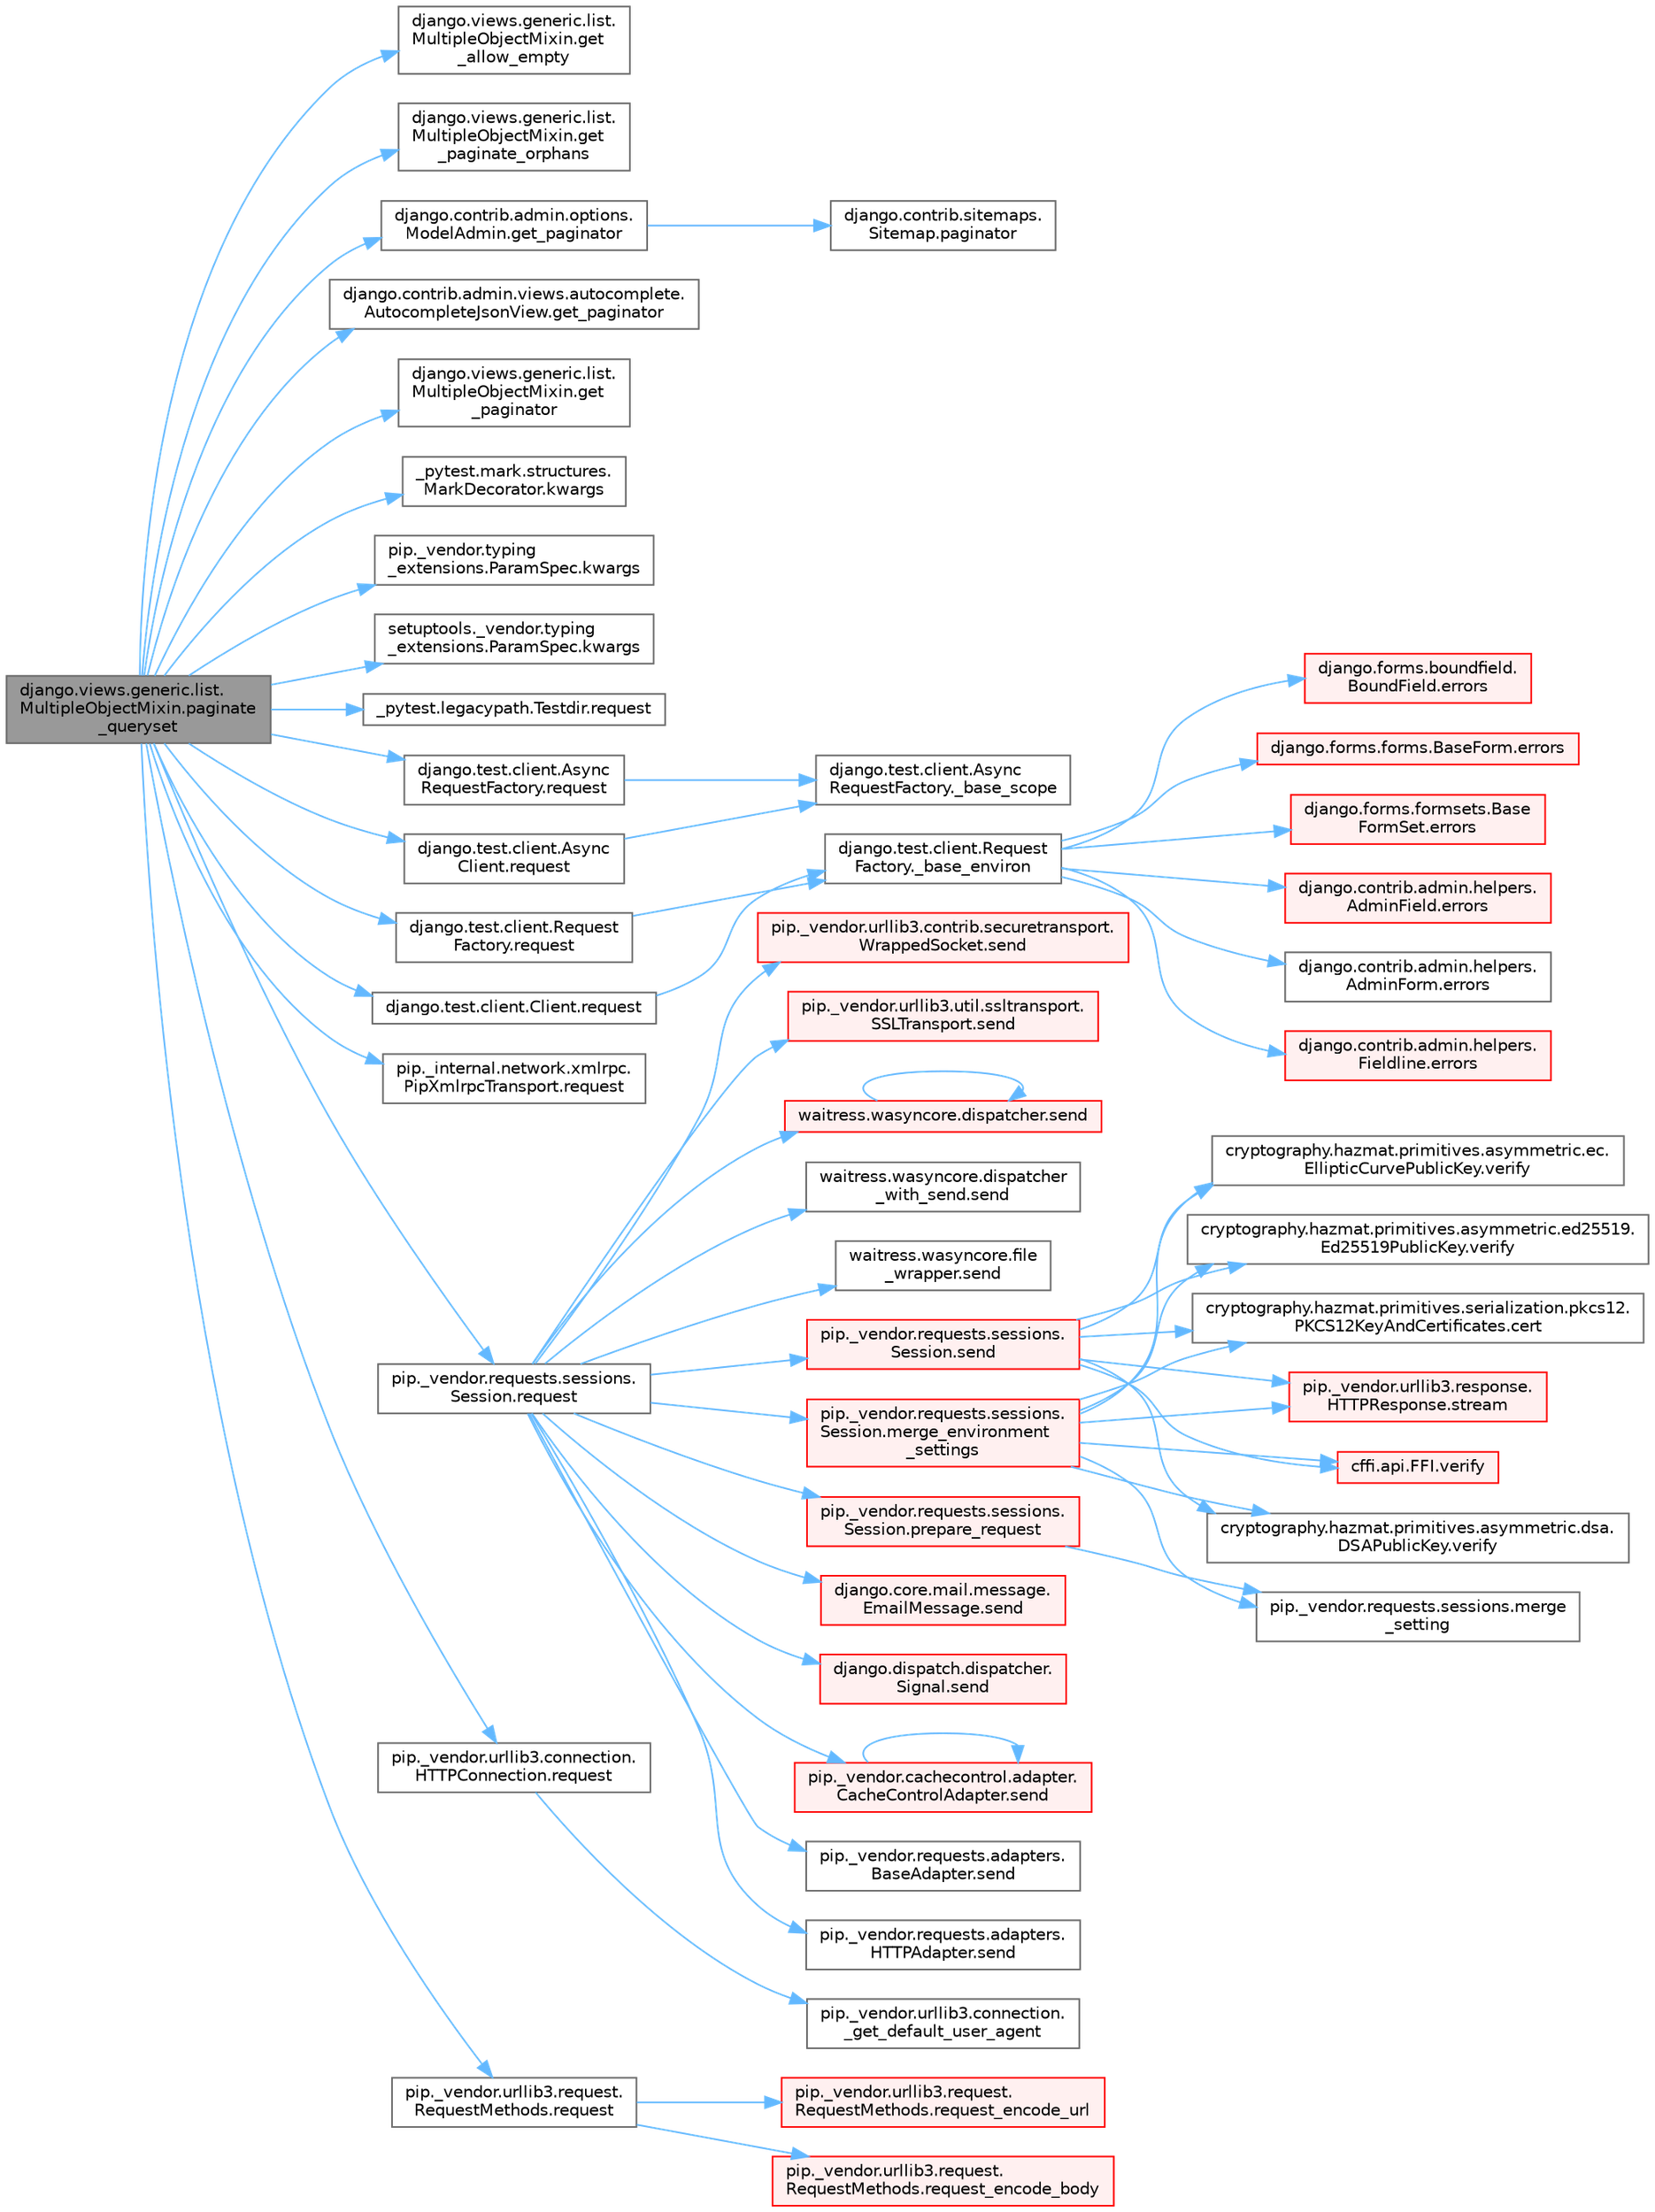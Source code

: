digraph "django.views.generic.list.MultipleObjectMixin.paginate_queryset"
{
 // LATEX_PDF_SIZE
  bgcolor="transparent";
  edge [fontname=Helvetica,fontsize=10,labelfontname=Helvetica,labelfontsize=10];
  node [fontname=Helvetica,fontsize=10,shape=box,height=0.2,width=0.4];
  rankdir="LR";
  Node1 [id="Node000001",label="django.views.generic.list.\lMultipleObjectMixin.paginate\l_queryset",height=0.2,width=0.4,color="gray40", fillcolor="grey60", style="filled", fontcolor="black",tooltip=" "];
  Node1 -> Node2 [id="edge1_Node000001_Node000002",color="steelblue1",style="solid",tooltip=" "];
  Node2 [id="Node000002",label="django.views.generic.list.\lMultipleObjectMixin.get\l_allow_empty",height=0.2,width=0.4,color="grey40", fillcolor="white", style="filled",URL="$classdjango_1_1views_1_1generic_1_1list_1_1_multiple_object_mixin.html#a347b703be63d88adfc30295fa8d27182",tooltip=" "];
  Node1 -> Node3 [id="edge2_Node000001_Node000003",color="steelblue1",style="solid",tooltip=" "];
  Node3 [id="Node000003",label="django.views.generic.list.\lMultipleObjectMixin.get\l_paginate_orphans",height=0.2,width=0.4,color="grey40", fillcolor="white", style="filled",URL="$classdjango_1_1views_1_1generic_1_1list_1_1_multiple_object_mixin.html#a9b29732df5cba430f75b0ce5f8449d1d",tooltip=" "];
  Node1 -> Node4 [id="edge3_Node000001_Node000004",color="steelblue1",style="solid",tooltip=" "];
  Node4 [id="Node000004",label="django.contrib.admin.options.\lModelAdmin.get_paginator",height=0.2,width=0.4,color="grey40", fillcolor="white", style="filled",URL="$classdjango_1_1contrib_1_1admin_1_1options_1_1_model_admin.html#af0baa800aefec17a85de91d1ec308c94",tooltip=" "];
  Node4 -> Node5 [id="edge4_Node000004_Node000005",color="steelblue1",style="solid",tooltip=" "];
  Node5 [id="Node000005",label="django.contrib.sitemaps.\lSitemap.paginator",height=0.2,width=0.4,color="grey40", fillcolor="white", style="filled",URL="$classdjango_1_1contrib_1_1sitemaps_1_1_sitemap.html#a92775c7d185899cbcc584b9256a82ca2",tooltip=" "];
  Node1 -> Node6 [id="edge5_Node000001_Node000006",color="steelblue1",style="solid",tooltip=" "];
  Node6 [id="Node000006",label="django.contrib.admin.views.autocomplete.\lAutocompleteJsonView.get_paginator",height=0.2,width=0.4,color="grey40", fillcolor="white", style="filled",URL="$classdjango_1_1contrib_1_1admin_1_1views_1_1autocomplete_1_1_autocomplete_json_view.html#a65f877a5406331aac3cfc7ea79f8114b",tooltip=" "];
  Node1 -> Node7 [id="edge6_Node000001_Node000007",color="steelblue1",style="solid",tooltip=" "];
  Node7 [id="Node000007",label="django.views.generic.list.\lMultipleObjectMixin.get\l_paginator",height=0.2,width=0.4,color="grey40", fillcolor="white", style="filled",URL="$classdjango_1_1views_1_1generic_1_1list_1_1_multiple_object_mixin.html#a07aec30da7ba8533f61c7097862b7378",tooltip=" "];
  Node1 -> Node8 [id="edge7_Node000001_Node000008",color="steelblue1",style="solid",tooltip=" "];
  Node8 [id="Node000008",label="_pytest.mark.structures.\lMarkDecorator.kwargs",height=0.2,width=0.4,color="grey40", fillcolor="white", style="filled",URL="$class__pytest_1_1mark_1_1structures_1_1_mark_decorator.html#a07868e83e39f7b31121b611e3627a77c",tooltip=" "];
  Node1 -> Node9 [id="edge8_Node000001_Node000009",color="steelblue1",style="solid",tooltip=" "];
  Node9 [id="Node000009",label="pip._vendor.typing\l_extensions.ParamSpec.kwargs",height=0.2,width=0.4,color="grey40", fillcolor="white", style="filled",URL="$classpip_1_1__vendor_1_1typing__extensions_1_1_param_spec.html#a7533d6714916929b5b3c9ba8f94f1f90",tooltip=" "];
  Node1 -> Node10 [id="edge9_Node000001_Node000010",color="steelblue1",style="solid",tooltip=" "];
  Node10 [id="Node000010",label="setuptools._vendor.typing\l_extensions.ParamSpec.kwargs",height=0.2,width=0.4,color="grey40", fillcolor="white", style="filled",URL="$classsetuptools_1_1__vendor_1_1typing__extensions_1_1_param_spec.html#a3ffadc8575bdbfca5ad02298256b6213",tooltip=" "];
  Node1 -> Node11 [id="edge10_Node000001_Node000011",color="steelblue1",style="solid",tooltip=" "];
  Node11 [id="Node000011",label="_pytest.legacypath.Testdir.request",height=0.2,width=0.4,color="grey40", fillcolor="white", style="filled",URL="$class__pytest_1_1legacypath_1_1_testdir.html#a0e10c900efcd764da85254119e4d64c4",tooltip=" "];
  Node1 -> Node12 [id="edge11_Node000001_Node000012",color="steelblue1",style="solid",tooltip=" "];
  Node12 [id="Node000012",label="django.test.client.Async\lClient.request",height=0.2,width=0.4,color="grey40", fillcolor="white", style="filled",URL="$classdjango_1_1test_1_1client_1_1_async_client.html#a891cc2f6b81dcf3583bbbde8d21a713a",tooltip=" "];
  Node12 -> Node13 [id="edge12_Node000012_Node000013",color="steelblue1",style="solid",tooltip=" "];
  Node13 [id="Node000013",label="django.test.client.Async\lRequestFactory._base_scope",height=0.2,width=0.4,color="grey40", fillcolor="white", style="filled",URL="$classdjango_1_1test_1_1client_1_1_async_request_factory.html#a0e43cc21668d0a42c46524d5116d8654",tooltip=" "];
  Node1 -> Node14 [id="edge13_Node000001_Node000014",color="steelblue1",style="solid",tooltip=" "];
  Node14 [id="Node000014",label="django.test.client.Async\lRequestFactory.request",height=0.2,width=0.4,color="grey40", fillcolor="white", style="filled",URL="$classdjango_1_1test_1_1client_1_1_async_request_factory.html#aab026845547a4c2d9203b8710b90f6cd",tooltip=" "];
  Node14 -> Node13 [id="edge14_Node000014_Node000013",color="steelblue1",style="solid",tooltip=" "];
  Node1 -> Node15 [id="edge15_Node000001_Node000015",color="steelblue1",style="solid",tooltip=" "];
  Node15 [id="Node000015",label="django.test.client.Client.request",height=0.2,width=0.4,color="grey40", fillcolor="white", style="filled",URL="$classdjango_1_1test_1_1client_1_1_client.html#a2f51c5251142ab6503937051936e33fa",tooltip=" "];
  Node15 -> Node16 [id="edge16_Node000015_Node000016",color="steelblue1",style="solid",tooltip=" "];
  Node16 [id="Node000016",label="django.test.client.Request\lFactory._base_environ",height=0.2,width=0.4,color="grey40", fillcolor="white", style="filled",URL="$classdjango_1_1test_1_1client_1_1_request_factory.html#ab650654b992f4e9fc9e30bd0442973c1",tooltip=" "];
  Node16 -> Node17 [id="edge17_Node000016_Node000017",color="steelblue1",style="solid",tooltip=" "];
  Node17 [id="Node000017",label="django.contrib.admin.helpers.\lAdminField.errors",height=0.2,width=0.4,color="red", fillcolor="#FFF0F0", style="filled",URL="$classdjango_1_1contrib_1_1admin_1_1helpers_1_1_admin_field.html#a2ed7041739e06b7ebeb076401379c675",tooltip=" "];
  Node16 -> Node1819 [id="edge18_Node000016_Node001819",color="steelblue1",style="solid",tooltip=" "];
  Node1819 [id="Node001819",label="django.contrib.admin.helpers.\lAdminForm.errors",height=0.2,width=0.4,color="grey40", fillcolor="white", style="filled",URL="$classdjango_1_1contrib_1_1admin_1_1helpers_1_1_admin_form.html#a3ccc9540a232de721c24f95c26a2b34a",tooltip=" "];
  Node16 -> Node1820 [id="edge19_Node000016_Node001820",color="steelblue1",style="solid",tooltip=" "];
  Node1820 [id="Node001820",label="django.contrib.admin.helpers.\lFieldline.errors",height=0.2,width=0.4,color="red", fillcolor="#FFF0F0", style="filled",URL="$classdjango_1_1contrib_1_1admin_1_1helpers_1_1_fieldline.html#ac0094313ce4b91212414f914a381499d",tooltip=" "];
  Node16 -> Node1821 [id="edge20_Node000016_Node001821",color="steelblue1",style="solid",tooltip=" "];
  Node1821 [id="Node001821",label="django.forms.boundfield.\lBoundField.errors",height=0.2,width=0.4,color="red", fillcolor="#FFF0F0", style="filled",URL="$classdjango_1_1forms_1_1boundfield_1_1_bound_field.html#a47569da22ccdcdd1bb15a2506a0a5f6e",tooltip=" "];
  Node16 -> Node1822 [id="edge21_Node000016_Node001822",color="steelblue1",style="solid",tooltip=" "];
  Node1822 [id="Node001822",label="django.forms.forms.BaseForm.errors",height=0.2,width=0.4,color="red", fillcolor="#FFF0F0", style="filled",URL="$classdjango_1_1forms_1_1forms_1_1_base_form.html#aca47cb75eb6c321d1c429b33eca94d49",tooltip=" "];
  Node16 -> Node1907 [id="edge22_Node000016_Node001907",color="steelblue1",style="solid",tooltip=" "];
  Node1907 [id="Node001907",label="django.forms.formsets.Base\lFormSet.errors",height=0.2,width=0.4,color="red", fillcolor="#FFF0F0", style="filled",URL="$classdjango_1_1forms_1_1formsets_1_1_base_form_set.html#a9e249e2240c3ae2775249e3d3da42020",tooltip=" "];
  Node1 -> Node478 [id="edge23_Node000001_Node000478",color="steelblue1",style="solid",tooltip=" "];
  Node478 [id="Node000478",label="django.test.client.Request\lFactory.request",height=0.2,width=0.4,color="grey40", fillcolor="white", style="filled",URL="$classdjango_1_1test_1_1client_1_1_request_factory.html#adae411ab0df6839c5364b647e4dc63ad",tooltip=" "];
  Node478 -> Node16 [id="edge24_Node000478_Node000016",color="steelblue1",style="solid",tooltip=" "];
  Node1 -> Node479 [id="edge25_Node000001_Node000479",color="steelblue1",style="solid",tooltip=" "];
  Node479 [id="Node000479",label="pip._internal.network.xmlrpc.\lPipXmlrpcTransport.request",height=0.2,width=0.4,color="grey40", fillcolor="white", style="filled",URL="$classpip_1_1__internal_1_1network_1_1xmlrpc_1_1_pip_xmlrpc_transport.html#a91d1ed180fbf8bcc25f6747a72614c5f",tooltip=" "];
  Node1 -> Node480 [id="edge26_Node000001_Node000480",color="steelblue1",style="solid",tooltip=" "];
  Node480 [id="Node000480",label="pip._vendor.requests.sessions.\lSession.request",height=0.2,width=0.4,color="grey40", fillcolor="white", style="filled",URL="$classpip_1_1__vendor_1_1requests_1_1sessions_1_1_session.html#a3dddfa16e93faa1a1a553936d913482b",tooltip=" "];
  Node480 -> Node481 [id="edge27_Node000480_Node000481",color="steelblue1",style="solid",tooltip=" "];
  Node481 [id="Node000481",label="pip._vendor.requests.sessions.\lSession.merge_environment\l_settings",height=0.2,width=0.4,color="red", fillcolor="#FFF0F0", style="filled",URL="$classpip_1_1__vendor_1_1requests_1_1sessions_1_1_session.html#a1bbc07ae0fd8434a0ae651e3eb482be0",tooltip=" "];
  Node481 -> Node482 [id="edge28_Node000481_Node000482",color="steelblue1",style="solid",tooltip=" "];
  Node482 [id="Node000482",label="cryptography.hazmat.primitives.serialization.pkcs12.\lPKCS12KeyAndCertificates.cert",height=0.2,width=0.4,color="grey40", fillcolor="white", style="filled",URL="$classcryptography_1_1hazmat_1_1primitives_1_1serialization_1_1pkcs12_1_1_p_k_c_s12_key_and_certificates.html#a7a1d98fee8ed8175805ab085c9ecb5e0",tooltip=" "];
  Node481 -> Node483 [id="edge29_Node000481_Node000483",color="steelblue1",style="solid",tooltip=" "];
  Node483 [id="Node000483",label="pip._vendor.requests.sessions.merge\l_setting",height=0.2,width=0.4,color="grey40", fillcolor="white", style="filled",URL="$namespacepip_1_1__vendor_1_1requests_1_1sessions.html#a2ff5e46d93c274334e41f4544e9eda84",tooltip=" "];
  Node481 -> Node211 [id="edge30_Node000481_Node000211",color="steelblue1",style="solid",tooltip=" "];
  Node211 [id="Node000211",label="pip._vendor.urllib3.response.\lHTTPResponse.stream",height=0.2,width=0.4,color="red", fillcolor="#FFF0F0", style="filled",URL="$classpip_1_1__vendor_1_1urllib3_1_1response_1_1_h_t_t_p_response.html#a8d802b25f09dd341838a1d631ffc4f62",tooltip=" "];
  Node481 -> Node484 [id="edge31_Node000481_Node000484",color="steelblue1",style="solid",tooltip=" "];
  Node484 [id="Node000484",label="cffi.api.FFI.verify",height=0.2,width=0.4,color="red", fillcolor="#FFF0F0", style="filled",URL="$classcffi_1_1api_1_1_f_f_i.html#ac05cd4cf779cb85543c4cd5fa8a6d333",tooltip=" "];
  Node481 -> Node486 [id="edge32_Node000481_Node000486",color="steelblue1",style="solid",tooltip=" "];
  Node486 [id="Node000486",label="cryptography.hazmat.primitives.asymmetric.dsa.\lDSAPublicKey.verify",height=0.2,width=0.4,color="grey40", fillcolor="white", style="filled",URL="$classcryptography_1_1hazmat_1_1primitives_1_1asymmetric_1_1dsa_1_1_d_s_a_public_key.html#ad0552a7e074dda3d2486b6e918cfc9d8",tooltip=" "];
  Node481 -> Node487 [id="edge33_Node000481_Node000487",color="steelblue1",style="solid",tooltip=" "];
  Node487 [id="Node000487",label="cryptography.hazmat.primitives.asymmetric.ec.\lEllipticCurvePublicKey.verify",height=0.2,width=0.4,color="grey40", fillcolor="white", style="filled",URL="$classcryptography_1_1hazmat_1_1primitives_1_1asymmetric_1_1ec_1_1_elliptic_curve_public_key.html#a7f75c00034242b7ae917b567db16bf60",tooltip=" "];
  Node481 -> Node488 [id="edge34_Node000481_Node000488",color="steelblue1",style="solid",tooltip=" "];
  Node488 [id="Node000488",label="cryptography.hazmat.primitives.asymmetric.ed25519.\lEd25519PublicKey.verify",height=0.2,width=0.4,color="grey40", fillcolor="white", style="filled",URL="$classcryptography_1_1hazmat_1_1primitives_1_1asymmetric_1_1ed25519_1_1_ed25519_public_key.html#a23d01b9908cadb1f6765bd6792371c80",tooltip=" "];
  Node480 -> Node4448 [id="edge35_Node000480_Node004448",color="steelblue1",style="solid",tooltip=" "];
  Node4448 [id="Node004448",label="pip._vendor.requests.sessions.\lSession.prepare_request",height=0.2,width=0.4,color="red", fillcolor="#FFF0F0", style="filled",URL="$classpip_1_1__vendor_1_1requests_1_1sessions_1_1_session.html#a486c476ce9c610313da438d9fbd53f7b",tooltip=" "];
  Node4448 -> Node483 [id="edge36_Node004448_Node000483",color="steelblue1",style="solid",tooltip=" "];
  Node480 -> Node4324 [id="edge37_Node000480_Node004324",color="steelblue1",style="solid",tooltip=" "];
  Node4324 [id="Node004324",label="django.core.mail.message.\lEmailMessage.send",height=0.2,width=0.4,color="red", fillcolor="#FFF0F0", style="filled",URL="$classdjango_1_1core_1_1mail_1_1message_1_1_email_message.html#a18fd6d168e6aa27742a4057b4ab9b439",tooltip=" "];
  Node480 -> Node4328 [id="edge38_Node000480_Node004328",color="steelblue1",style="solid",tooltip=" "];
  Node4328 [id="Node004328",label="django.dispatch.dispatcher.\lSignal.send",height=0.2,width=0.4,color="red", fillcolor="#FFF0F0", style="filled",URL="$classdjango_1_1dispatch_1_1dispatcher_1_1_signal.html#a065269c5c5f8d45e7b902dda3245bdbb",tooltip=" "];
  Node480 -> Node4331 [id="edge39_Node000480_Node004331",color="steelblue1",style="solid",tooltip=" "];
  Node4331 [id="Node004331",label="pip._vendor.cachecontrol.adapter.\lCacheControlAdapter.send",height=0.2,width=0.4,color="red", fillcolor="#FFF0F0", style="filled",URL="$classpip_1_1__vendor_1_1cachecontrol_1_1adapter_1_1_cache_control_adapter.html#a7f846578832fd1a27f921f7466b4d2fa",tooltip=" "];
  Node4331 -> Node4331 [id="edge40_Node004331_Node004331",color="steelblue1",style="solid",tooltip=" "];
  Node480 -> Node4334 [id="edge41_Node000480_Node004334",color="steelblue1",style="solid",tooltip=" "];
  Node4334 [id="Node004334",label="pip._vendor.requests.adapters.\lBaseAdapter.send",height=0.2,width=0.4,color="grey40", fillcolor="white", style="filled",URL="$classpip_1_1__vendor_1_1requests_1_1adapters_1_1_base_adapter.html#a71b96d00d14b1eb64886afb3d5a6e2b0",tooltip=" "];
  Node480 -> Node4335 [id="edge42_Node000480_Node004335",color="steelblue1",style="solid",tooltip=" "];
  Node4335 [id="Node004335",label="pip._vendor.requests.adapters.\lHTTPAdapter.send",height=0.2,width=0.4,color="grey40", fillcolor="white", style="filled",URL="$classpip_1_1__vendor_1_1requests_1_1adapters_1_1_h_t_t_p_adapter.html#aa75dd0f80148babfc8b50bbc9a504e8d",tooltip=" "];
  Node480 -> Node4336 [id="edge43_Node000480_Node004336",color="steelblue1",style="solid",tooltip=" "];
  Node4336 [id="Node004336",label="pip._vendor.requests.sessions.\lSession.send",height=0.2,width=0.4,color="red", fillcolor="#FFF0F0", style="filled",URL="$classpip_1_1__vendor_1_1requests_1_1sessions_1_1_session.html#ac53877008b8d3c6901be36033885124c",tooltip=" "];
  Node4336 -> Node482 [id="edge44_Node004336_Node000482",color="steelblue1",style="solid",tooltip=" "];
  Node4336 -> Node211 [id="edge45_Node004336_Node000211",color="steelblue1",style="solid",tooltip=" "];
  Node4336 -> Node484 [id="edge46_Node004336_Node000484",color="steelblue1",style="solid",tooltip=" "];
  Node4336 -> Node486 [id="edge47_Node004336_Node000486",color="steelblue1",style="solid",tooltip=" "];
  Node4336 -> Node487 [id="edge48_Node004336_Node000487",color="steelblue1",style="solid",tooltip=" "];
  Node4336 -> Node488 [id="edge49_Node004336_Node000488",color="steelblue1",style="solid",tooltip=" "];
  Node480 -> Node4341 [id="edge50_Node000480_Node004341",color="steelblue1",style="solid",tooltip=" "];
  Node4341 [id="Node004341",label="pip._vendor.urllib3.contrib.securetransport.\lWrappedSocket.send",height=0.2,width=0.4,color="red", fillcolor="#FFF0F0", style="filled",URL="$classpip_1_1__vendor_1_1urllib3_1_1contrib_1_1securetransport_1_1_wrapped_socket.html#afefa6637ff2836086372e94b4872b076",tooltip=" "];
  Node480 -> Node4343 [id="edge51_Node000480_Node004343",color="steelblue1",style="solid",tooltip=" "];
  Node4343 [id="Node004343",label="pip._vendor.urllib3.util.ssltransport.\lSSLTransport.send",height=0.2,width=0.4,color="red", fillcolor="#FFF0F0", style="filled",URL="$classpip_1_1__vendor_1_1urllib3_1_1util_1_1ssltransport_1_1_s_s_l_transport.html#ae07b4d8069dbc1dab07b52db5acdb71a",tooltip=" "];
  Node480 -> Node4344 [id="edge52_Node000480_Node004344",color="steelblue1",style="solid",tooltip=" "];
  Node4344 [id="Node004344",label="waitress.wasyncore.dispatcher.send",height=0.2,width=0.4,color="red", fillcolor="#FFF0F0", style="filled",URL="$classwaitress_1_1wasyncore_1_1dispatcher.html#aa36a1d97600508f07138eab0658775c9",tooltip=" "];
  Node4344 -> Node4344 [id="edge53_Node004344_Node004344",color="steelblue1",style="solid",tooltip=" "];
  Node480 -> Node4345 [id="edge54_Node000480_Node004345",color="steelblue1",style="solid",tooltip=" "];
  Node4345 [id="Node004345",label="waitress.wasyncore.dispatcher\l_with_send.send",height=0.2,width=0.4,color="grey40", fillcolor="white", style="filled",URL="$classwaitress_1_1wasyncore_1_1dispatcher__with__send.html#a47052361f8df52adae77154c5ac2e95d",tooltip=" "];
  Node480 -> Node4346 [id="edge55_Node000480_Node004346",color="steelblue1",style="solid",tooltip=" "];
  Node4346 [id="Node004346",label="waitress.wasyncore.file\l_wrapper.send",height=0.2,width=0.4,color="grey40", fillcolor="white", style="filled",URL="$classwaitress_1_1wasyncore_1_1file__wrapper.html#a3db1f84334179b63edb654a8da19820c",tooltip=" "];
  Node1 -> Node993 [id="edge56_Node000001_Node000993",color="steelblue1",style="solid",tooltip=" "];
  Node993 [id="Node000993",label="pip._vendor.urllib3.connection.\lHTTPConnection.request",height=0.2,width=0.4,color="grey40", fillcolor="white", style="filled",URL="$classpip_1_1__vendor_1_1urllib3_1_1connection_1_1_h_t_t_p_connection.html#a67e552c4d242e4169bdf7319269a417f",tooltip=" "];
  Node993 -> Node994 [id="edge57_Node000993_Node000994",color="steelblue1",style="solid",tooltip=" "];
  Node994 [id="Node000994",label="pip._vendor.urllib3.connection.\l_get_default_user_agent",height=0.2,width=0.4,color="grey40", fillcolor="white", style="filled",URL="$namespacepip_1_1__vendor_1_1urllib3_1_1connection.html#a470b189321329d9264e7756710ba9ae2",tooltip=" "];
  Node1 -> Node995 [id="edge58_Node000001_Node000995",color="steelblue1",style="solid",tooltip=" "];
  Node995 [id="Node000995",label="pip._vendor.urllib3.request.\lRequestMethods.request",height=0.2,width=0.4,color="grey40", fillcolor="white", style="filled",URL="$classpip_1_1__vendor_1_1urllib3_1_1request_1_1_request_methods.html#a73541f2f0edc7df7413b043e33c69e7f",tooltip=" "];
  Node995 -> Node996 [id="edge59_Node000995_Node000996",color="steelblue1",style="solid",tooltip=" "];
  Node996 [id="Node000996",label="pip._vendor.urllib3.request.\lRequestMethods.request_encode_body",height=0.2,width=0.4,color="red", fillcolor="#FFF0F0", style="filled",URL="$classpip_1_1__vendor_1_1urllib3_1_1request_1_1_request_methods.html#a2c8e6a574936ea1059cda06ae71793fc",tooltip=" "];
  Node995 -> Node1035 [id="edge60_Node000995_Node001035",color="steelblue1",style="solid",tooltip=" "];
  Node1035 [id="Node001035",label="pip._vendor.urllib3.request.\lRequestMethods.request_encode_url",height=0.2,width=0.4,color="red", fillcolor="#FFF0F0", style="filled",URL="$classpip_1_1__vendor_1_1urllib3_1_1request_1_1_request_methods.html#a364d38202ff4ab728e7bad368e74a431",tooltip=" "];
}
